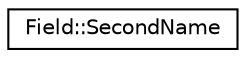digraph "Graphical Class Hierarchy"
{
 // LATEX_PDF_SIZE
  edge [fontname="Helvetica",fontsize="10",labelfontname="Helvetica",labelfontsize="10"];
  node [fontname="Helvetica",fontsize="10",shape=record];
  rankdir="LR";
  Node0 [label="Field::SecondName",height=0.2,width=0.4,color="black", fillcolor="white", style="filled",URL="$struct_field_1_1_second_name.html",tooltip=" "];
}
